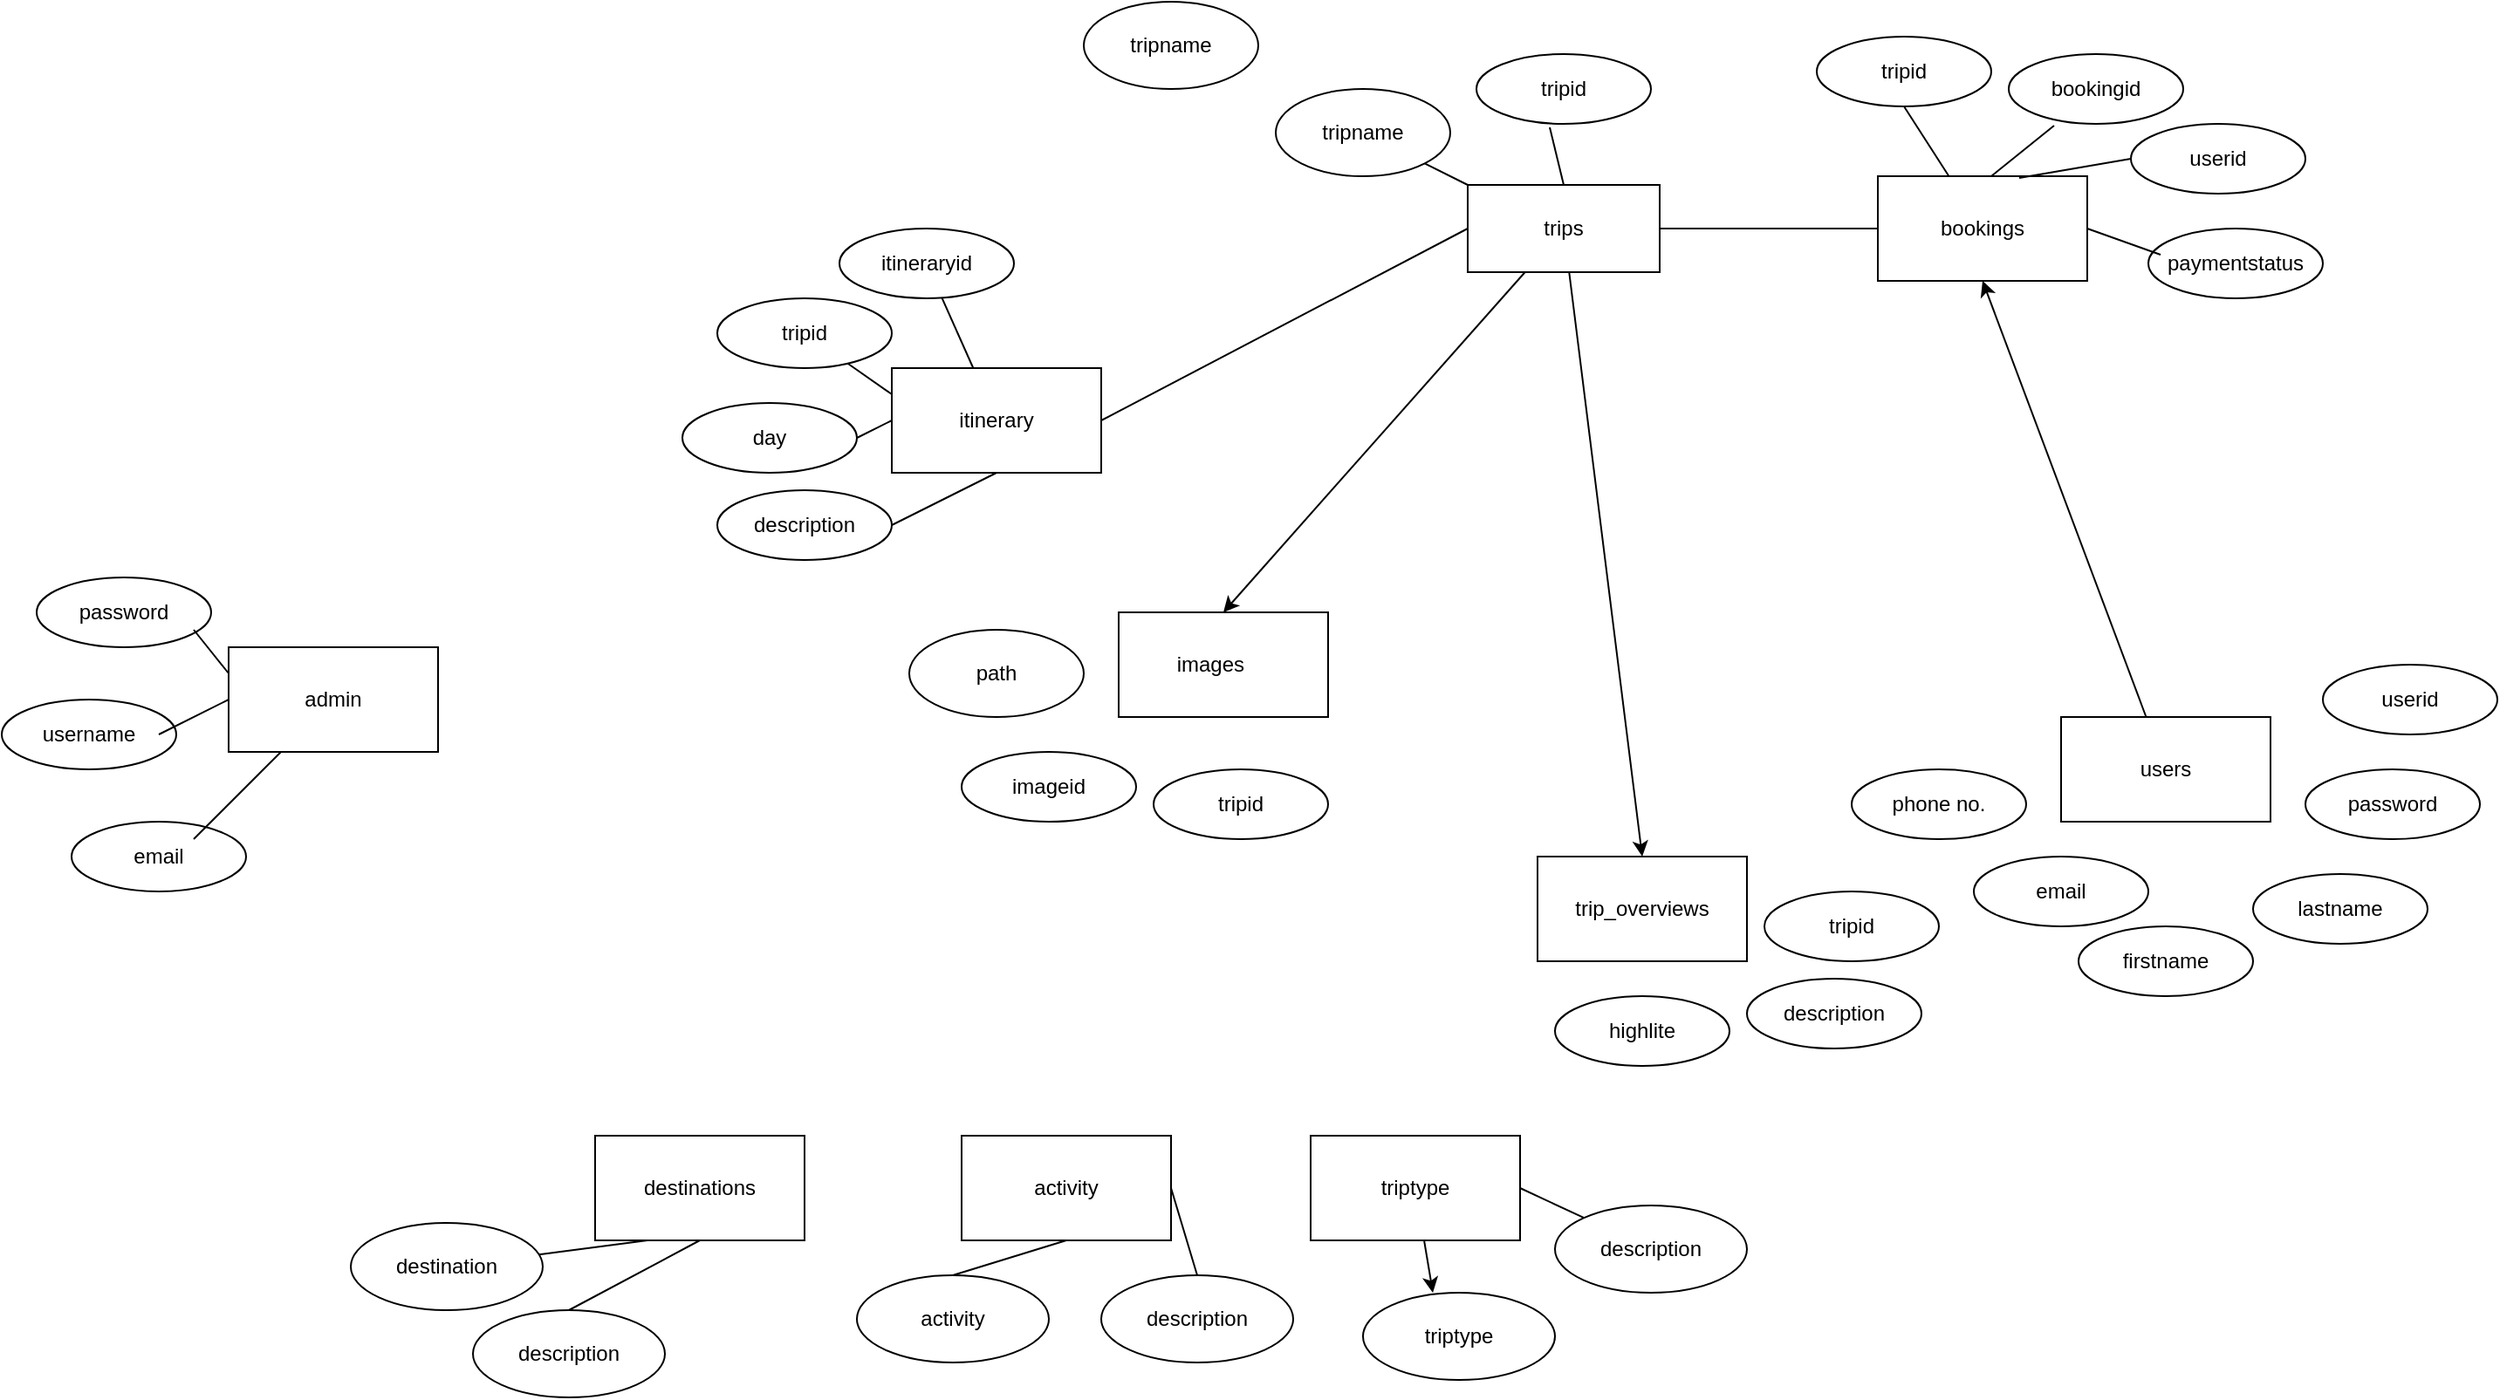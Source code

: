<mxfile>
    <diagram id="YAI9OX6PIiho9xgx11--" name="Page-1">
        <mxGraphModel dx="1852" dy="1573" grid="1" gridSize="10" guides="1" tooltips="1" connect="1" arrows="1" fold="1" page="1" pageScale="1" pageWidth="850" pageHeight="1100" math="0" shadow="0">
            <root>
                <mxCell id="0"/>
                <mxCell id="1" parent="0"/>
                <mxCell id="8" value="tripid" style="ellipse;whiteSpace=wrap;html=1;" parent="1" vertex="1">
                    <mxGeometry x="95" y="-1030" width="100" height="40" as="geometry"/>
                </mxCell>
                <mxCell id="39" style="edgeStyle=none;html=1;entryX=0.5;entryY=0;entryDx=0;entryDy=0;" parent="1" source="9" target="22" edge="1">
                    <mxGeometry relative="1" as="geometry"/>
                </mxCell>
                <mxCell id="40" style="edgeStyle=none;html=1;entryX=0.5;entryY=0;entryDx=0;entryDy=0;" parent="1" source="9" target="21" edge="1">
                    <mxGeometry relative="1" as="geometry"/>
                </mxCell>
                <mxCell id="9" value="trips" style="rounded=0;whiteSpace=wrap;html=1;" parent="1" vertex="1">
                    <mxGeometry x="90" y="-955" width="110" height="50" as="geometry"/>
                </mxCell>
                <mxCell id="10" value="bookings" style="rounded=0;whiteSpace=wrap;html=1;" parent="1" vertex="1">
                    <mxGeometry x="325" y="-960" width="120" height="60" as="geometry"/>
                </mxCell>
                <mxCell id="11" value="tripid" style="ellipse;whiteSpace=wrap;html=1;" parent="1" vertex="1">
                    <mxGeometry x="290" y="-1040" width="100" height="40" as="geometry"/>
                </mxCell>
                <mxCell id="12" value="bookingid&lt;span style=&quot;font-family: monospace; font-size: 0px; text-align: start; text-wrap: nowrap;&quot;&gt;%3CmxGraphModel%3E%3Croot%3E%3CmxCell%20id%3D%220%22%2F%3E%3CmxCell%20id%3D%221%22%20parent%3D%220%22%2F%3E%3CmxCell%20id%3D%222%22%20value%3D%22tripid%22%20style%3D%22ellipse%3BwhiteSpace%3Dwrap%3Bhtml%3D1%3B%22%20vertex%3D%221%22%20parent%3D%221%22%3E%3CmxGeometry%20x%3D%22390%22%20y%3D%22-260%22%20width%3D%22100%22%20height%3D%2240%22%20as%3D%22geometry%22%2F%3E%3C%2FmxCell%3E%3C%2Froot%3E%3C%2FmxGraphModel%3E&lt;/span&gt;" style="ellipse;whiteSpace=wrap;html=1;" parent="1" vertex="1">
                    <mxGeometry x="400" y="-1030" width="100" height="40" as="geometry"/>
                </mxCell>
                <mxCell id="13" value="userid" style="ellipse;whiteSpace=wrap;html=1;" parent="1" vertex="1">
                    <mxGeometry x="470" y="-990" width="100" height="40" as="geometry"/>
                </mxCell>
                <mxCell id="47" style="edgeStyle=none;html=1;entryX=0.5;entryY=1;entryDx=0;entryDy=0;" parent="1" source="14" target="10" edge="1">
                    <mxGeometry relative="1" as="geometry"/>
                </mxCell>
                <mxCell id="14" value="users" style="rounded=0;whiteSpace=wrap;html=1;" parent="1" vertex="1">
                    <mxGeometry x="430" y="-650" width="120" height="60" as="geometry"/>
                </mxCell>
                <mxCell id="16" value="paymentstatus" style="ellipse;whiteSpace=wrap;html=1;" parent="1" vertex="1">
                    <mxGeometry x="480" y="-930" width="100" height="40" as="geometry"/>
                </mxCell>
                <mxCell id="17" value="tripname" style="ellipse;whiteSpace=wrap;html=1;" parent="1" vertex="1">
                    <mxGeometry x="-20" y="-1010" width="100" height="50" as="geometry"/>
                </mxCell>
                <mxCell id="18" value="tripname" style="ellipse;whiteSpace=wrap;html=1;" parent="1" vertex="1">
                    <mxGeometry x="-130" y="-1060" width="100" height="50" as="geometry"/>
                </mxCell>
                <mxCell id="19" value="itinerary" style="rounded=0;whiteSpace=wrap;html=1;" parent="1" vertex="1">
                    <mxGeometry x="-240" y="-850" width="120" height="60" as="geometry"/>
                </mxCell>
                <mxCell id="20" value="admin" style="rounded=0;whiteSpace=wrap;html=1;" parent="1" vertex="1">
                    <mxGeometry x="-620" y="-690" width="120" height="60" as="geometry"/>
                </mxCell>
                <mxCell id="21" value="trip_overviews" style="rounded=0;whiteSpace=wrap;html=1;" parent="1" vertex="1">
                    <mxGeometry x="130" y="-570" width="120" height="60" as="geometry"/>
                </mxCell>
                <mxCell id="22" value="images&amp;nbsp;&lt;span style=&quot;white-space: pre;&quot;&gt;&#x9;&lt;/span&gt;" style="rounded=0;whiteSpace=wrap;html=1;" parent="1" vertex="1">
                    <mxGeometry x="-110" y="-710" width="120" height="60" as="geometry"/>
                </mxCell>
                <mxCell id="23" value="triptype" style="rounded=0;whiteSpace=wrap;html=1;" parent="1" vertex="1">
                    <mxGeometry y="-410" width="120" height="60" as="geometry"/>
                </mxCell>
                <mxCell id="24" value="activity" style="rounded=0;whiteSpace=wrap;html=1;" parent="1" vertex="1">
                    <mxGeometry x="-200" y="-410" width="120" height="60" as="geometry"/>
                </mxCell>
                <mxCell id="25" value="destinations" style="rounded=0;whiteSpace=wrap;html=1;" parent="1" vertex="1">
                    <mxGeometry x="-410" y="-410" width="120" height="60" as="geometry"/>
                </mxCell>
                <mxCell id="27" value="tripid" style="ellipse;whiteSpace=wrap;html=1;" parent="1" vertex="1">
                    <mxGeometry x="-340" y="-890" width="100" height="40" as="geometry"/>
                </mxCell>
                <mxCell id="28" value="itineraryid" style="ellipse;whiteSpace=wrap;html=1;" parent="1" vertex="1">
                    <mxGeometry x="-270" y="-930" width="100" height="40" as="geometry"/>
                </mxCell>
                <mxCell id="29" value="day" style="ellipse;whiteSpace=wrap;html=1;" parent="1" vertex="1">
                    <mxGeometry x="-360" y="-830" width="100" height="40" as="geometry"/>
                </mxCell>
                <mxCell id="30" value="description" style="ellipse;whiteSpace=wrap;html=1;" parent="1" vertex="1">
                    <mxGeometry x="-340" y="-780" width="100" height="40" as="geometry"/>
                </mxCell>
                <mxCell id="31" value="tripid" style="ellipse;whiteSpace=wrap;html=1;" parent="1" vertex="1">
                    <mxGeometry x="-90" y="-620" width="100" height="40" as="geometry"/>
                </mxCell>
                <mxCell id="32" value="imageid" style="ellipse;whiteSpace=wrap;html=1;" parent="1" vertex="1">
                    <mxGeometry x="-200" y="-630" width="100" height="40" as="geometry"/>
                </mxCell>
                <mxCell id="33" value="path" style="ellipse;whiteSpace=wrap;html=1;" parent="1" vertex="1">
                    <mxGeometry x="-230" y="-700" width="100" height="50" as="geometry"/>
                </mxCell>
                <mxCell id="34" value="tripid" style="ellipse;whiteSpace=wrap;html=1;" parent="1" vertex="1">
                    <mxGeometry x="260" y="-550" width="100" height="40" as="geometry"/>
                </mxCell>
                <mxCell id="35" value="description" style="ellipse;whiteSpace=wrap;html=1;" parent="1" vertex="1">
                    <mxGeometry x="250" y="-500" width="100" height="40" as="geometry"/>
                </mxCell>
                <mxCell id="36" value="highlite" style="ellipse;whiteSpace=wrap;html=1;" parent="1" vertex="1">
                    <mxGeometry x="140" y="-490" width="100" height="40" as="geometry"/>
                </mxCell>
                <mxCell id="37" value="" style="endArrow=none;html=1;exitX=1;exitY=0.5;exitDx=0;exitDy=0;entryX=0;entryY=0.5;entryDx=0;entryDy=0;" parent="1" source="9" target="10" edge="1">
                    <mxGeometry width="50" height="50" relative="1" as="geometry">
                        <mxPoint x="180" y="-950" as="sourcePoint"/>
                        <mxPoint x="330" y="-930" as="targetPoint"/>
                        <Array as="points">
                            <mxPoint x="260" y="-930"/>
                        </Array>
                    </mxGeometry>
                </mxCell>
                <mxCell id="38" value="" style="endArrow=none;html=1;exitX=0;exitY=0.5;exitDx=0;exitDy=0;entryX=1;entryY=0.5;entryDx=0;entryDy=0;" parent="1" source="9" target="19" edge="1">
                    <mxGeometry width="50" height="50" relative="1" as="geometry">
                        <mxPoint x="210" y="-920" as="sourcePoint"/>
                        <mxPoint x="340" y="-920" as="targetPoint"/>
                        <Array as="points"/>
                    </mxGeometry>
                </mxCell>
                <mxCell id="43" value="password&lt;span style=&quot;font-family: monospace; font-size: 0px; text-align: start; text-wrap: nowrap;&quot;&gt;%3CmxGraphModel%3E%3Croot%3E%3CmxCell%20id%3D%220%22%2F%3E%3CmxCell%20id%3D%221%22%20parent%3D%220%22%2F%3E%3CmxCell%20id%3D%222%22%20value%3D%22day%22%20style%3D%22ellipse%3BwhiteSpace%3Dwrap%3Bhtml%3D1%3B%22%20vertex%3D%221%22%20parent%3D%221%22%3E%3CmxGeometry%20x%3D%22-360%22%20y%3D%22-830%22%20width%3D%22100%22%20height%3D%2240%22%20as%3D%22geometry%22%2F%3E%3C%2FmxCell%3E%3C%2Froot%3E%3C%2FmxGraphModel%3E&lt;/span&gt;" style="ellipse;whiteSpace=wrap;html=1;" parent="1" vertex="1">
                    <mxGeometry x="-730" y="-730" width="100" height="40" as="geometry"/>
                </mxCell>
                <mxCell id="44" value="username&lt;span style=&quot;font-family: monospace; font-size: 0px; text-align: start; text-wrap: nowrap;&quot;&gt;%3CmxGraphModel%3E%3Croot%3E%3CmxCell%20id%3D%220%22%2F%3E%3CmxCell%20id%3D%221%22%20parent%3D%220%22%2F%3E%3CmxCell%20id%3D%222%22%20value%3D%22password%26lt%3Bspan%20style%3D%26quot%3Bfont-family%3A%20monospace%3B%20font-size%3A%200px%3B%20text-align%3A%20start%3B%20text-wrap%3A%20nowrap%3B%26quot%3B%26gt%3B%253CmxGraphModel%253E%253Croot%253E%253CmxCell%2520id%253D%25220%2522%252F%253E%253CmxCell%2520id%253D%25221%2522%2520parent%253D%25220%2522%252F%253E%253CmxCell%2520id%253D%25222%2522%2520value%253D%2522day%2522%2520style%253D%2522ellipse%253BwhiteSpace%253Dwrap%253Bhtml%253D1%253B%2522%2520vertex%253D%25221%2522%2520parent%253D%25221%2522%253E%253CmxGeometry%2520x%253D%2522-360%2522%2520y%253D%2522-830%2522%2520width%253D%2522100%2522%2520height%253D%252240%2522%2520as%253D%2522geometry%2522%252F%253E%253C%252FmxCell%253E%253C%252Froot%253E%253C%252FmxGraphModel%253E%26lt%3B%2Fspan%26gt%3B%22%20style%3D%22ellipse%3BwhiteSpace%3Dwrap%3Bhtml%3D1%3B%22%20vertex%3D%221%22%20parent%3D%221%22%3E%3CmxGeometry%20x%3D%22-750%22%20y%3D%22-720%22%20width%3D%22100%22%20height%3D%2240%22%20as%3D%22geometry%22%2F%3E%3C%2FmxCell%3E%3C%2Froot%3E%3C%2FmxGraphModel%3E&lt;/span&gt;&lt;span style=&quot;font-family: monospace; font-size: 0px; text-align: start; text-wrap: nowrap;&quot;&gt;%3CmxGraphModel%3E%3Croot%3E%3CmxCell%20id%3D%220%22%2F%3E%3CmxCell%20id%3D%221%22%20parent%3D%220%22%2F%3E%3CmxCell%20id%3D%222%22%20value%3D%22password%26lt%3Bspan%20style%3D%26quot%3Bfont-family%3A%20monospace%3B%20font-size%3A%200px%3B%20text-align%3A%20start%3B%20text-wrap%3A%20nowrap%3B%26quot%3B%26gt%3B%253CmxGraphModel%253E%253Croot%253E%253CmxCell%2520id%253D%25220%2522%252F%253E%253CmxCell%2520id%253D%25221%2522%2520parent%253D%25220%2522%252F%253E%253CmxCell%2520id%253D%25222%2522%2520value%253D%2522day%2522%2520style%253D%2522ellipse%253BwhiteSpace%253Dwrap%253Bhtml%253D1%253B%2522%2520vertex%253D%25221%2522%2520parent%253D%25221%2522%253E%253CmxGeometry%2520x%253D%2522-360%2522%2520y%253D%2522-830%2522%2520width%253D%2522100%2522%2520height%253D%252240%2522%2520as%253D%2522geometry%2522%252F%253E%253C%252FmxCell%253E%253C%252Froot%253E%253C%252FmxGraphModel%253E%26lt%3B%2Fspan%26gt%3B%22%20style%3D%22ellipse%3BwhiteSpace%3Dwrap%3Bhtml%3D1%3B%22%20vertex%3D%221%22%20parent%3D%221%22%3E%3CmxGeometry%20x%3D%22-750%22%20y%3D%22-720%22%20width%3D%22100%22%20height%3D%2240%22%20as%3D%22geometry%22%2F%3E%3C%2FmxCell%3E%3C%2Froot%3E%3C%2FmxGraphModel%3E&lt;/span&gt;&lt;span style=&quot;font-family: monospace; font-size: 0px; text-align: start; text-wrap: nowrap;&quot;&gt;%3CmxGraphModel%3E%3Croot%3E%3CmxCell%20id%3D%220%22%2F%3E%3CmxCell%20id%3D%221%22%20parent%3D%220%22%2F%3E%3CmxCell%20id%3D%222%22%20value%3D%22password%26lt%3Bspan%20style%3D%26quot%3Bfont-family%3A%20monospace%3B%20font-size%3A%200px%3B%20text-align%3A%20start%3B%20text-wrap%3A%20nowrap%3B%26quot%3B%26gt%3B%253CmxGraphModel%253E%253Croot%253E%253CmxCell%2520id%253D%25220%2522%252F%253E%253CmxCell%2520id%253D%25221%2522%2520parent%253D%25220%2522%252F%253E%253CmxCell%2520id%253D%25222%2522%2520value%253D%2522day%2522%2520style%253D%2522ellipse%253BwhiteSpace%253Dwrap%253Bhtml%253D1%253B%2522%2520vertex%253D%25221%2522%2520parent%253D%25221%2522%253E%253CmxGeometry%2520x%253D%2522-360%2522%2520y%253D%2522-830%2522%2520width%253D%2522100%2522%2520height%253D%252240%2522%2520as%253D%2522geometry%2522%252F%253E%253C%252FmxCell%253E%253C%252Froot%253E%253C%252FmxGraphModel%253E%26lt%3B%2Fspan%26gt%3B%22%20style%3D%22ellipse%3BwhiteSpace%3Dwrap%3Bhtml%3D1%3B%22%20vertex%3D%221%22%20parent%3D%221%22%3E%3CmxGeometry%20x%3D%22-750%22%20y%3D%22-720%22%20width%3D%22100%22%20height%3D%2240%22%20as%3D%22geometry%22%2F%3E%3C%2FmxCell%3E%3C%2Froot%3E%3C%2FmxGraphModel%3E&lt;/span&gt;" style="ellipse;whiteSpace=wrap;html=1;" parent="1" vertex="1">
                    <mxGeometry x="-750" y="-660" width="100" height="40" as="geometry"/>
                </mxCell>
                <mxCell id="45" value="email" style="ellipse;whiteSpace=wrap;html=1;" parent="1" vertex="1">
                    <mxGeometry x="-710" y="-590" width="100" height="40" as="geometry"/>
                </mxCell>
                <mxCell id="50" value="userid" style="ellipse;whiteSpace=wrap;html=1;" parent="1" vertex="1">
                    <mxGeometry x="580" y="-680" width="100" height="40" as="geometry"/>
                </mxCell>
                <mxCell id="51" value="password" style="ellipse;whiteSpace=wrap;html=1;" parent="1" vertex="1">
                    <mxGeometry x="570" y="-620" width="100" height="40" as="geometry"/>
                </mxCell>
                <mxCell id="52" value="phone no." style="ellipse;whiteSpace=wrap;html=1;" parent="1" vertex="1">
                    <mxGeometry x="310" y="-620" width="100" height="40" as="geometry"/>
                </mxCell>
                <mxCell id="53" value="email" style="ellipse;whiteSpace=wrap;html=1;" parent="1" vertex="1">
                    <mxGeometry x="380" y="-570" width="100" height="40" as="geometry"/>
                </mxCell>
                <mxCell id="54" value="lastname" style="ellipse;whiteSpace=wrap;html=1;" parent="1" vertex="1">
                    <mxGeometry x="540" y="-560" width="100" height="40" as="geometry"/>
                </mxCell>
                <mxCell id="55" value="firstname" style="ellipse;whiteSpace=wrap;html=1;" parent="1" vertex="1">
                    <mxGeometry x="440" y="-530" width="100" height="40" as="geometry"/>
                </mxCell>
                <mxCell id="57" value="destination&lt;span style=&quot;font-family: monospace; font-size: 0px; text-align: start; text-wrap: nowrap;&quot;&gt;%3CmxGraphModel%3E%3Croot%3E%3CmxCell%20id%3D%220%22%2F%3E%3CmxCell%20id%3D%221%22%20parent%3D%220%22%2F%3E%3CmxCell%20id%3D%222%22%20value%3D%22userid%22%20style%3D%22ellipse%3BwhiteSpace%3Dwrap%3Bhtml%3D1%3B%22%20vertex%3D%221%22%20parent%3D%221%22%3E%3CmxGeometry%20x%3D%22550%22%20y%3D%22-710%22%20width%3D%22100%22%20height%3D%2240%22%20as%3D%22geometry%22%2F%3E%3C%2FmxCell%3E%3C%2Froot%3E%3C%2FmxGraphModel%3E&lt;/span&gt;" style="ellipse;whiteSpace=wrap;html=1;" parent="1" vertex="1">
                    <mxGeometry x="-550" y="-360" width="110" height="50" as="geometry"/>
                </mxCell>
                <mxCell id="58" value="description" style="ellipse;whiteSpace=wrap;html=1;" parent="1" vertex="1">
                    <mxGeometry x="-480" y="-310" width="110" height="50" as="geometry"/>
                </mxCell>
                <mxCell id="59" value="activity" style="ellipse;whiteSpace=wrap;html=1;" parent="1" vertex="1">
                    <mxGeometry x="-260" y="-330" width="110" height="50" as="geometry"/>
                </mxCell>
                <mxCell id="60" value="description" style="ellipse;whiteSpace=wrap;html=1;" parent="1" vertex="1">
                    <mxGeometry x="-120" y="-330" width="110" height="50" as="geometry"/>
                </mxCell>
                <mxCell id="61" value="triptype" style="ellipse;whiteSpace=wrap;html=1;" parent="1" vertex="1">
                    <mxGeometry x="30" y="-320" width="110" height="50" as="geometry"/>
                </mxCell>
                <mxCell id="62" value="description" style="ellipse;whiteSpace=wrap;html=1;" parent="1" vertex="1">
                    <mxGeometry x="140" y="-370" width="110" height="50" as="geometry"/>
                </mxCell>
                <mxCell id="63" style="edgeStyle=none;html=1;entryX=0.364;entryY=0;entryDx=0;entryDy=0;entryPerimeter=0;rounded=0;curved=1;strokeColor=default;horizontal=1;" parent="1" source="23" target="61" edge="1">
                    <mxGeometry relative="1" as="geometry"/>
                </mxCell>
                <mxCell id="65" value="" style="endArrow=none;html=1;entryX=1;entryY=0.5;entryDx=0;entryDy=0;" parent="1" source="62" target="23" edge="1">
                    <mxGeometry width="50" height="50" relative="1" as="geometry">
                        <mxPoint x="-200" y="-370" as="sourcePoint"/>
                        <mxPoint x="-150" y="-420" as="targetPoint"/>
                    </mxGeometry>
                </mxCell>
                <mxCell id="66" value="" style="endArrow=none;html=1;entryX=1;entryY=0.5;entryDx=0;entryDy=0;exitX=0.5;exitY=0;exitDx=0;exitDy=0;" parent="1" source="60" target="24" edge="1">
                    <mxGeometry width="50" height="50" relative="1" as="geometry">
                        <mxPoint x="-60" y="-360" as="sourcePoint"/>
                        <mxPoint x="130" y="-370" as="targetPoint"/>
                    </mxGeometry>
                </mxCell>
                <mxCell id="67" value="" style="endArrow=none;html=1;entryX=0.5;entryY=1;entryDx=0;entryDy=0;exitX=0.5;exitY=0;exitDx=0;exitDy=0;" parent="1" source="59" target="24" edge="1">
                    <mxGeometry width="50" height="50" relative="1" as="geometry">
                        <mxPoint x="-55" y="-320" as="sourcePoint"/>
                        <mxPoint x="-70" y="-370" as="targetPoint"/>
                    </mxGeometry>
                </mxCell>
                <mxCell id="68" value="" style="endArrow=none;html=1;entryX=0.5;entryY=1;entryDx=0;entryDy=0;exitX=0.5;exitY=0;exitDx=0;exitDy=0;" parent="1" source="58" target="25" edge="1">
                    <mxGeometry width="50" height="50" relative="1" as="geometry">
                        <mxPoint x="-187" y="-316" as="sourcePoint"/>
                        <mxPoint x="-130" y="-340" as="targetPoint"/>
                    </mxGeometry>
                </mxCell>
                <mxCell id="69" value="" style="endArrow=none;html=1;entryX=0.25;entryY=1;entryDx=0;entryDy=0;" parent="1" source="57" target="25" edge="1">
                    <mxGeometry width="50" height="50" relative="1" as="geometry">
                        <mxPoint x="-415" y="-300" as="sourcePoint"/>
                        <mxPoint x="-340" y="-340" as="targetPoint"/>
                    </mxGeometry>
                </mxCell>
                <mxCell id="70" value="" style="endArrow=none;html=1;" parent="1" edge="1">
                    <mxGeometry width="50" height="50" relative="1" as="geometry">
                        <mxPoint x="-640" y="-580" as="sourcePoint"/>
                        <mxPoint x="-590" y="-630" as="targetPoint"/>
                    </mxGeometry>
                </mxCell>
                <mxCell id="71" value="" style="endArrow=none;html=1;entryX=0;entryY=0.5;entryDx=0;entryDy=0;" parent="1" target="20" edge="1">
                    <mxGeometry width="50" height="50" relative="1" as="geometry">
                        <mxPoint x="-660" y="-640" as="sourcePoint"/>
                        <mxPoint x="-610" y="-690" as="targetPoint"/>
                    </mxGeometry>
                </mxCell>
                <mxCell id="72" value="" style="endArrow=none;html=1;entryX=0;entryY=0.25;entryDx=0;entryDy=0;" parent="1" target="20" edge="1">
                    <mxGeometry width="50" height="50" relative="1" as="geometry">
                        <mxPoint x="-640" y="-700" as="sourcePoint"/>
                        <mxPoint x="-590" y="-750" as="targetPoint"/>
                    </mxGeometry>
                </mxCell>
                <mxCell id="73" value="" style="endArrow=none;html=1;entryX=0.5;entryY=1;entryDx=0;entryDy=0;" parent="1" target="19" edge="1">
                    <mxGeometry width="50" height="50" relative="1" as="geometry">
                        <mxPoint x="-240" y="-760" as="sourcePoint"/>
                        <mxPoint x="-190" y="-810" as="targetPoint"/>
                    </mxGeometry>
                </mxCell>
                <mxCell id="74" value="" style="endArrow=none;html=1;entryX=0;entryY=0.5;entryDx=0;entryDy=0;exitX=1;exitY=0.5;exitDx=0;exitDy=0;" parent="1" source="29" target="19" edge="1">
                    <mxGeometry width="50" height="50" relative="1" as="geometry">
                        <mxPoint x="-230" y="-750" as="sourcePoint"/>
                        <mxPoint x="-170" y="-780" as="targetPoint"/>
                    </mxGeometry>
                </mxCell>
                <mxCell id="75" value="" style="endArrow=none;html=1;entryX=0;entryY=0.25;entryDx=0;entryDy=0;" parent="1" source="27" target="19" edge="1">
                    <mxGeometry width="50" height="50" relative="1" as="geometry">
                        <mxPoint x="-250" y="-800" as="sourcePoint"/>
                        <mxPoint x="-230" y="-810" as="targetPoint"/>
                    </mxGeometry>
                </mxCell>
                <mxCell id="76" value="" style="endArrow=none;html=1;" parent="1" source="28" target="19" edge="1">
                    <mxGeometry width="50" height="50" relative="1" as="geometry">
                        <mxPoint x="-255" y="-843" as="sourcePoint"/>
                        <mxPoint x="-230" y="-825" as="targetPoint"/>
                    </mxGeometry>
                </mxCell>
                <mxCell id="77" value="" style="endArrow=none;html=1;entryX=0;entryY=0;entryDx=0;entryDy=0;" parent="1" source="17" target="9" edge="1">
                    <mxGeometry width="50" height="50" relative="1" as="geometry">
                        <mxPoint x="-201" y="-880" as="sourcePoint"/>
                        <mxPoint x="-183" y="-840" as="targetPoint"/>
                    </mxGeometry>
                </mxCell>
                <mxCell id="78" value="" style="endArrow=none;html=1;entryX=0.5;entryY=0;entryDx=0;entryDy=0;exitX=0.42;exitY=1.05;exitDx=0;exitDy=0;exitPerimeter=0;" parent="1" source="8" target="9" edge="1">
                    <mxGeometry width="50" height="50" relative="1" as="geometry">
                        <mxPoint x="75" y="-957" as="sourcePoint"/>
                        <mxPoint x="100" y="-945" as="targetPoint"/>
                    </mxGeometry>
                </mxCell>
                <mxCell id="79" value="" style="endArrow=none;html=1;exitX=0.5;exitY=1;exitDx=0;exitDy=0;" parent="1" source="11" target="10" edge="1">
                    <mxGeometry width="50" height="50" relative="1" as="geometry">
                        <mxPoint x="147" y="-978" as="sourcePoint"/>
                        <mxPoint x="155" y="-945" as="targetPoint"/>
                    </mxGeometry>
                </mxCell>
                <mxCell id="80" value="" style="endArrow=none;html=1;exitX=0.26;exitY=1.025;exitDx=0;exitDy=0;exitPerimeter=0;" parent="1" source="12" edge="1">
                    <mxGeometry width="50" height="50" relative="1" as="geometry">
                        <mxPoint x="350" y="-990" as="sourcePoint"/>
                        <mxPoint x="390" y="-960" as="targetPoint"/>
                    </mxGeometry>
                </mxCell>
                <mxCell id="81" value="" style="endArrow=none;html=1;exitX=0;exitY=0.5;exitDx=0;exitDy=0;entryX=0.675;entryY=0.017;entryDx=0;entryDy=0;entryPerimeter=0;" parent="1" source="13" target="10" edge="1">
                    <mxGeometry width="50" height="50" relative="1" as="geometry">
                        <mxPoint x="436" y="-979" as="sourcePoint"/>
                        <mxPoint x="400" y="-950" as="targetPoint"/>
                    </mxGeometry>
                </mxCell>
                <mxCell id="82" value="" style="endArrow=none;html=1;exitX=0.07;exitY=0.375;exitDx=0;exitDy=0;entryX=1;entryY=0.5;entryDx=0;entryDy=0;exitPerimeter=0;" parent="1" source="16" target="10" edge="1">
                    <mxGeometry width="50" height="50" relative="1" as="geometry">
                        <mxPoint x="480" y="-960" as="sourcePoint"/>
                        <mxPoint x="416" y="-949" as="targetPoint"/>
                    </mxGeometry>
                </mxCell>
            </root>
        </mxGraphModel>
    </diagram>
</mxfile>